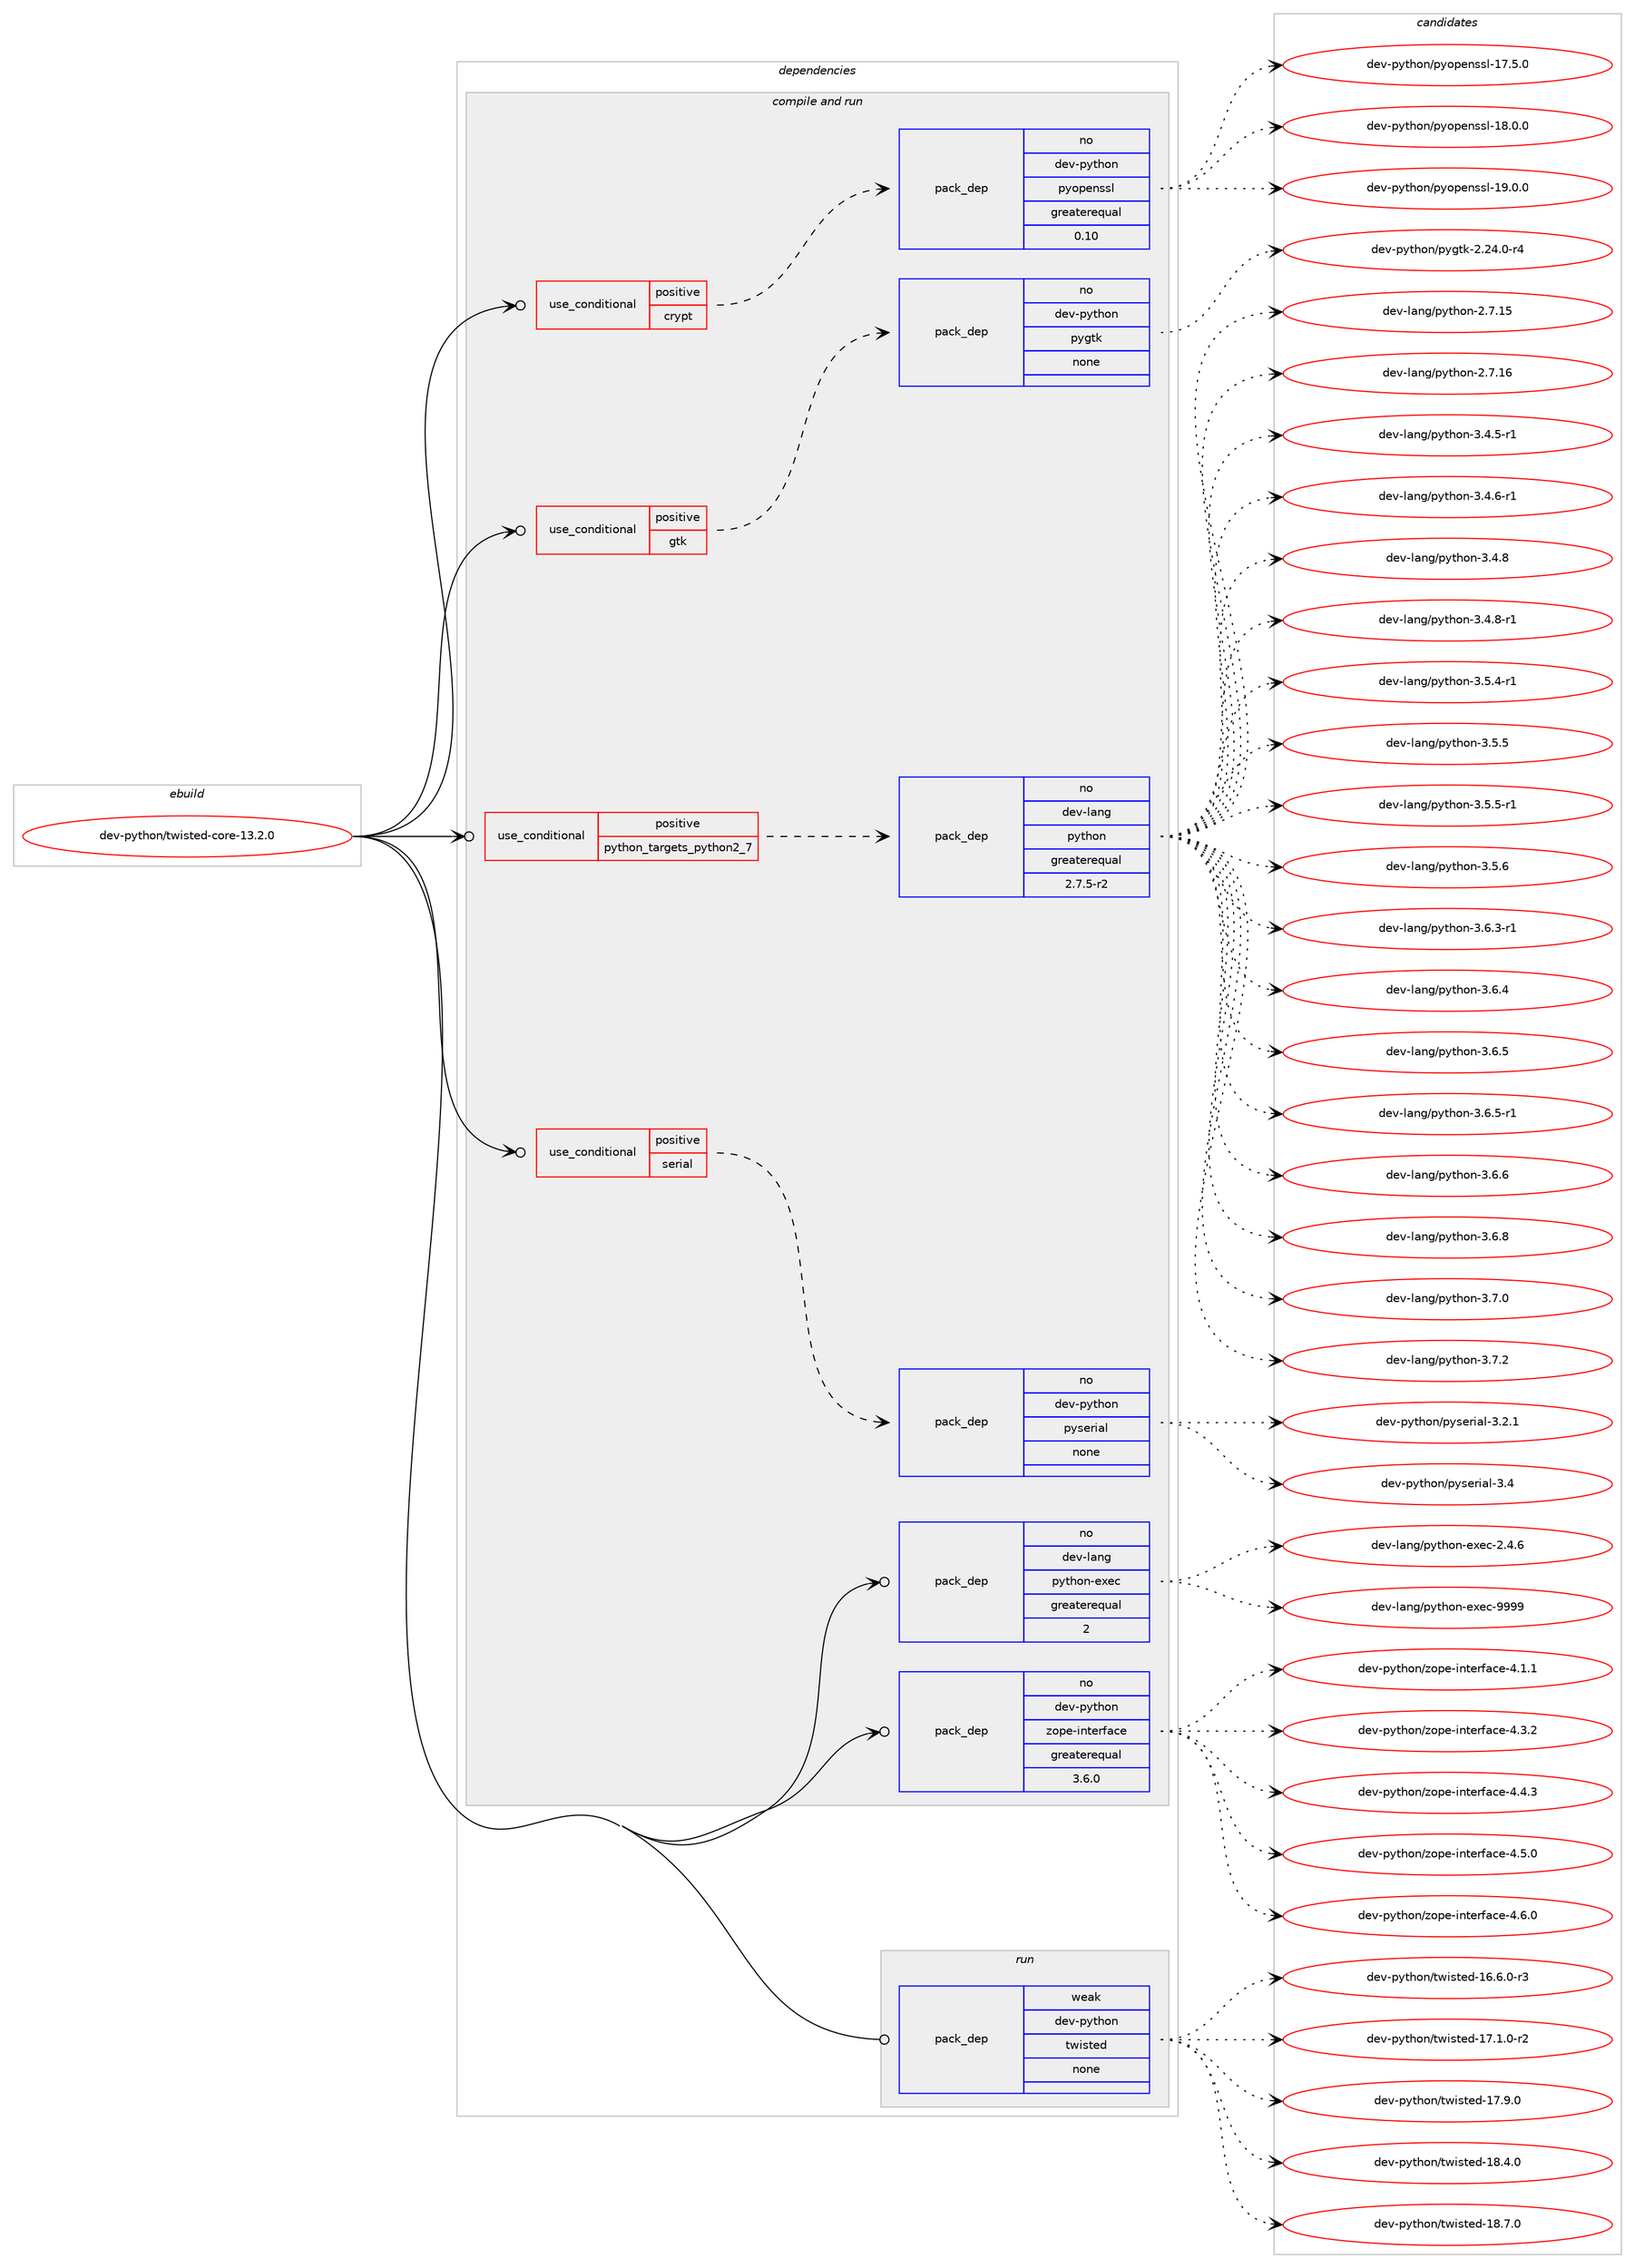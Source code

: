 digraph prolog {

# *************
# Graph options
# *************

newrank=true;
concentrate=true;
compound=true;
graph [rankdir=LR,fontname=Helvetica,fontsize=10,ranksep=1.5];#, ranksep=2.5, nodesep=0.2];
edge  [arrowhead=vee];
node  [fontname=Helvetica,fontsize=10];

# **********
# The ebuild
# **********

subgraph cluster_leftcol {
color=gray;
rank=same;
label=<<i>ebuild</i>>;
id [label="dev-python/twisted-core-13.2.0", color=red, width=4, href="../dev-python/twisted-core-13.2.0.svg"];
}

# ****************
# The dependencies
# ****************

subgraph cluster_midcol {
color=gray;
label=<<i>dependencies</i>>;
subgraph cluster_compile {
fillcolor="#eeeeee";
style=filled;
label=<<i>compile</i>>;
}
subgraph cluster_compileandrun {
fillcolor="#eeeeee";
style=filled;
label=<<i>compile and run</i>>;
subgraph cond386096 {
dependency1445764 [label=<<TABLE BORDER="0" CELLBORDER="1" CELLSPACING="0" CELLPADDING="4"><TR><TD ROWSPAN="3" CELLPADDING="10">use_conditional</TD></TR><TR><TD>positive</TD></TR><TR><TD>crypt</TD></TR></TABLE>>, shape=none, color=red];
subgraph pack1036305 {
dependency1445765 [label=<<TABLE BORDER="0" CELLBORDER="1" CELLSPACING="0" CELLPADDING="4" WIDTH="220"><TR><TD ROWSPAN="6" CELLPADDING="30">pack_dep</TD></TR><TR><TD WIDTH="110">no</TD></TR><TR><TD>dev-python</TD></TR><TR><TD>pyopenssl</TD></TR><TR><TD>greaterequal</TD></TR><TR><TD>0.10</TD></TR></TABLE>>, shape=none, color=blue];
}
dependency1445764:e -> dependency1445765:w [weight=20,style="dashed",arrowhead="vee"];
}
id:e -> dependency1445764:w [weight=20,style="solid",arrowhead="odotvee"];
subgraph cond386097 {
dependency1445766 [label=<<TABLE BORDER="0" CELLBORDER="1" CELLSPACING="0" CELLPADDING="4"><TR><TD ROWSPAN="3" CELLPADDING="10">use_conditional</TD></TR><TR><TD>positive</TD></TR><TR><TD>gtk</TD></TR></TABLE>>, shape=none, color=red];
subgraph pack1036306 {
dependency1445767 [label=<<TABLE BORDER="0" CELLBORDER="1" CELLSPACING="0" CELLPADDING="4" WIDTH="220"><TR><TD ROWSPAN="6" CELLPADDING="30">pack_dep</TD></TR><TR><TD WIDTH="110">no</TD></TR><TR><TD>dev-python</TD></TR><TR><TD>pygtk</TD></TR><TR><TD>none</TD></TR><TR><TD></TD></TR></TABLE>>, shape=none, color=blue];
}
dependency1445766:e -> dependency1445767:w [weight=20,style="dashed",arrowhead="vee"];
}
id:e -> dependency1445766:w [weight=20,style="solid",arrowhead="odotvee"];
subgraph cond386098 {
dependency1445768 [label=<<TABLE BORDER="0" CELLBORDER="1" CELLSPACING="0" CELLPADDING="4"><TR><TD ROWSPAN="3" CELLPADDING="10">use_conditional</TD></TR><TR><TD>positive</TD></TR><TR><TD>python_targets_python2_7</TD></TR></TABLE>>, shape=none, color=red];
subgraph pack1036307 {
dependency1445769 [label=<<TABLE BORDER="0" CELLBORDER="1" CELLSPACING="0" CELLPADDING="4" WIDTH="220"><TR><TD ROWSPAN="6" CELLPADDING="30">pack_dep</TD></TR><TR><TD WIDTH="110">no</TD></TR><TR><TD>dev-lang</TD></TR><TR><TD>python</TD></TR><TR><TD>greaterequal</TD></TR><TR><TD>2.7.5-r2</TD></TR></TABLE>>, shape=none, color=blue];
}
dependency1445768:e -> dependency1445769:w [weight=20,style="dashed",arrowhead="vee"];
}
id:e -> dependency1445768:w [weight=20,style="solid",arrowhead="odotvee"];
subgraph cond386099 {
dependency1445770 [label=<<TABLE BORDER="0" CELLBORDER="1" CELLSPACING="0" CELLPADDING="4"><TR><TD ROWSPAN="3" CELLPADDING="10">use_conditional</TD></TR><TR><TD>positive</TD></TR><TR><TD>serial</TD></TR></TABLE>>, shape=none, color=red];
subgraph pack1036308 {
dependency1445771 [label=<<TABLE BORDER="0" CELLBORDER="1" CELLSPACING="0" CELLPADDING="4" WIDTH="220"><TR><TD ROWSPAN="6" CELLPADDING="30">pack_dep</TD></TR><TR><TD WIDTH="110">no</TD></TR><TR><TD>dev-python</TD></TR><TR><TD>pyserial</TD></TR><TR><TD>none</TD></TR><TR><TD></TD></TR></TABLE>>, shape=none, color=blue];
}
dependency1445770:e -> dependency1445771:w [weight=20,style="dashed",arrowhead="vee"];
}
id:e -> dependency1445770:w [weight=20,style="solid",arrowhead="odotvee"];
subgraph pack1036309 {
dependency1445772 [label=<<TABLE BORDER="0" CELLBORDER="1" CELLSPACING="0" CELLPADDING="4" WIDTH="220"><TR><TD ROWSPAN="6" CELLPADDING="30">pack_dep</TD></TR><TR><TD WIDTH="110">no</TD></TR><TR><TD>dev-lang</TD></TR><TR><TD>python-exec</TD></TR><TR><TD>greaterequal</TD></TR><TR><TD>2</TD></TR></TABLE>>, shape=none, color=blue];
}
id:e -> dependency1445772:w [weight=20,style="solid",arrowhead="odotvee"];
subgraph pack1036310 {
dependency1445773 [label=<<TABLE BORDER="0" CELLBORDER="1" CELLSPACING="0" CELLPADDING="4" WIDTH="220"><TR><TD ROWSPAN="6" CELLPADDING="30">pack_dep</TD></TR><TR><TD WIDTH="110">no</TD></TR><TR><TD>dev-python</TD></TR><TR><TD>zope-interface</TD></TR><TR><TD>greaterequal</TD></TR><TR><TD>3.6.0</TD></TR></TABLE>>, shape=none, color=blue];
}
id:e -> dependency1445773:w [weight=20,style="solid",arrowhead="odotvee"];
}
subgraph cluster_run {
fillcolor="#eeeeee";
style=filled;
label=<<i>run</i>>;
subgraph pack1036311 {
dependency1445774 [label=<<TABLE BORDER="0" CELLBORDER="1" CELLSPACING="0" CELLPADDING="4" WIDTH="220"><TR><TD ROWSPAN="6" CELLPADDING="30">pack_dep</TD></TR><TR><TD WIDTH="110">weak</TD></TR><TR><TD>dev-python</TD></TR><TR><TD>twisted</TD></TR><TR><TD>none</TD></TR><TR><TD></TD></TR></TABLE>>, shape=none, color=blue];
}
id:e -> dependency1445774:w [weight=20,style="solid",arrowhead="odot"];
}
}

# **************
# The candidates
# **************

subgraph cluster_choices {
rank=same;
color=gray;
label=<<i>candidates</i>>;

subgraph choice1036305 {
color=black;
nodesep=1;
choice100101118451121211161041111104711212111111210111011511510845495546534648 [label="dev-python/pyopenssl-17.5.0", color=red, width=4,href="../dev-python/pyopenssl-17.5.0.svg"];
choice100101118451121211161041111104711212111111210111011511510845495646484648 [label="dev-python/pyopenssl-18.0.0", color=red, width=4,href="../dev-python/pyopenssl-18.0.0.svg"];
choice100101118451121211161041111104711212111111210111011511510845495746484648 [label="dev-python/pyopenssl-19.0.0", color=red, width=4,href="../dev-python/pyopenssl-19.0.0.svg"];
dependency1445765:e -> choice100101118451121211161041111104711212111111210111011511510845495546534648:w [style=dotted,weight="100"];
dependency1445765:e -> choice100101118451121211161041111104711212111111210111011511510845495646484648:w [style=dotted,weight="100"];
dependency1445765:e -> choice100101118451121211161041111104711212111111210111011511510845495746484648:w [style=dotted,weight="100"];
}
subgraph choice1036306 {
color=black;
nodesep=1;
choice1001011184511212111610411111047112121103116107455046505246484511452 [label="dev-python/pygtk-2.24.0-r4", color=red, width=4,href="../dev-python/pygtk-2.24.0-r4.svg"];
dependency1445767:e -> choice1001011184511212111610411111047112121103116107455046505246484511452:w [style=dotted,weight="100"];
}
subgraph choice1036307 {
color=black;
nodesep=1;
choice10010111845108971101034711212111610411111045504655464953 [label="dev-lang/python-2.7.15", color=red, width=4,href="../dev-lang/python-2.7.15.svg"];
choice10010111845108971101034711212111610411111045504655464954 [label="dev-lang/python-2.7.16", color=red, width=4,href="../dev-lang/python-2.7.16.svg"];
choice1001011184510897110103471121211161041111104551465246534511449 [label="dev-lang/python-3.4.5-r1", color=red, width=4,href="../dev-lang/python-3.4.5-r1.svg"];
choice1001011184510897110103471121211161041111104551465246544511449 [label="dev-lang/python-3.4.6-r1", color=red, width=4,href="../dev-lang/python-3.4.6-r1.svg"];
choice100101118451089711010347112121116104111110455146524656 [label="dev-lang/python-3.4.8", color=red, width=4,href="../dev-lang/python-3.4.8.svg"];
choice1001011184510897110103471121211161041111104551465246564511449 [label="dev-lang/python-3.4.8-r1", color=red, width=4,href="../dev-lang/python-3.4.8-r1.svg"];
choice1001011184510897110103471121211161041111104551465346524511449 [label="dev-lang/python-3.5.4-r1", color=red, width=4,href="../dev-lang/python-3.5.4-r1.svg"];
choice100101118451089711010347112121116104111110455146534653 [label="dev-lang/python-3.5.5", color=red, width=4,href="../dev-lang/python-3.5.5.svg"];
choice1001011184510897110103471121211161041111104551465346534511449 [label="dev-lang/python-3.5.5-r1", color=red, width=4,href="../dev-lang/python-3.5.5-r1.svg"];
choice100101118451089711010347112121116104111110455146534654 [label="dev-lang/python-3.5.6", color=red, width=4,href="../dev-lang/python-3.5.6.svg"];
choice1001011184510897110103471121211161041111104551465446514511449 [label="dev-lang/python-3.6.3-r1", color=red, width=4,href="../dev-lang/python-3.6.3-r1.svg"];
choice100101118451089711010347112121116104111110455146544652 [label="dev-lang/python-3.6.4", color=red, width=4,href="../dev-lang/python-3.6.4.svg"];
choice100101118451089711010347112121116104111110455146544653 [label="dev-lang/python-3.6.5", color=red, width=4,href="../dev-lang/python-3.6.5.svg"];
choice1001011184510897110103471121211161041111104551465446534511449 [label="dev-lang/python-3.6.5-r1", color=red, width=4,href="../dev-lang/python-3.6.5-r1.svg"];
choice100101118451089711010347112121116104111110455146544654 [label="dev-lang/python-3.6.6", color=red, width=4,href="../dev-lang/python-3.6.6.svg"];
choice100101118451089711010347112121116104111110455146544656 [label="dev-lang/python-3.6.8", color=red, width=4,href="../dev-lang/python-3.6.8.svg"];
choice100101118451089711010347112121116104111110455146554648 [label="dev-lang/python-3.7.0", color=red, width=4,href="../dev-lang/python-3.7.0.svg"];
choice100101118451089711010347112121116104111110455146554650 [label="dev-lang/python-3.7.2", color=red, width=4,href="../dev-lang/python-3.7.2.svg"];
dependency1445769:e -> choice10010111845108971101034711212111610411111045504655464953:w [style=dotted,weight="100"];
dependency1445769:e -> choice10010111845108971101034711212111610411111045504655464954:w [style=dotted,weight="100"];
dependency1445769:e -> choice1001011184510897110103471121211161041111104551465246534511449:w [style=dotted,weight="100"];
dependency1445769:e -> choice1001011184510897110103471121211161041111104551465246544511449:w [style=dotted,weight="100"];
dependency1445769:e -> choice100101118451089711010347112121116104111110455146524656:w [style=dotted,weight="100"];
dependency1445769:e -> choice1001011184510897110103471121211161041111104551465246564511449:w [style=dotted,weight="100"];
dependency1445769:e -> choice1001011184510897110103471121211161041111104551465346524511449:w [style=dotted,weight="100"];
dependency1445769:e -> choice100101118451089711010347112121116104111110455146534653:w [style=dotted,weight="100"];
dependency1445769:e -> choice1001011184510897110103471121211161041111104551465346534511449:w [style=dotted,weight="100"];
dependency1445769:e -> choice100101118451089711010347112121116104111110455146534654:w [style=dotted,weight="100"];
dependency1445769:e -> choice1001011184510897110103471121211161041111104551465446514511449:w [style=dotted,weight="100"];
dependency1445769:e -> choice100101118451089711010347112121116104111110455146544652:w [style=dotted,weight="100"];
dependency1445769:e -> choice100101118451089711010347112121116104111110455146544653:w [style=dotted,weight="100"];
dependency1445769:e -> choice1001011184510897110103471121211161041111104551465446534511449:w [style=dotted,weight="100"];
dependency1445769:e -> choice100101118451089711010347112121116104111110455146544654:w [style=dotted,weight="100"];
dependency1445769:e -> choice100101118451089711010347112121116104111110455146544656:w [style=dotted,weight="100"];
dependency1445769:e -> choice100101118451089711010347112121116104111110455146554648:w [style=dotted,weight="100"];
dependency1445769:e -> choice100101118451089711010347112121116104111110455146554650:w [style=dotted,weight="100"];
}
subgraph choice1036308 {
color=black;
nodesep=1;
choice100101118451121211161041111104711212111510111410597108455146504649 [label="dev-python/pyserial-3.2.1", color=red, width=4,href="../dev-python/pyserial-3.2.1.svg"];
choice10010111845112121116104111110471121211151011141059710845514652 [label="dev-python/pyserial-3.4", color=red, width=4,href="../dev-python/pyserial-3.4.svg"];
dependency1445771:e -> choice100101118451121211161041111104711212111510111410597108455146504649:w [style=dotted,weight="100"];
dependency1445771:e -> choice10010111845112121116104111110471121211151011141059710845514652:w [style=dotted,weight="100"];
}
subgraph choice1036309 {
color=black;
nodesep=1;
choice1001011184510897110103471121211161041111104510112010199455046524654 [label="dev-lang/python-exec-2.4.6", color=red, width=4,href="../dev-lang/python-exec-2.4.6.svg"];
choice10010111845108971101034711212111610411111045101120101994557575757 [label="dev-lang/python-exec-9999", color=red, width=4,href="../dev-lang/python-exec-9999.svg"];
dependency1445772:e -> choice1001011184510897110103471121211161041111104510112010199455046524654:w [style=dotted,weight="100"];
dependency1445772:e -> choice10010111845108971101034711212111610411111045101120101994557575757:w [style=dotted,weight="100"];
}
subgraph choice1036310 {
color=black;
nodesep=1;
choice1001011184511212111610411111047122111112101451051101161011141029799101455246494649 [label="dev-python/zope-interface-4.1.1", color=red, width=4,href="../dev-python/zope-interface-4.1.1.svg"];
choice1001011184511212111610411111047122111112101451051101161011141029799101455246514650 [label="dev-python/zope-interface-4.3.2", color=red, width=4,href="../dev-python/zope-interface-4.3.2.svg"];
choice1001011184511212111610411111047122111112101451051101161011141029799101455246524651 [label="dev-python/zope-interface-4.4.3", color=red, width=4,href="../dev-python/zope-interface-4.4.3.svg"];
choice1001011184511212111610411111047122111112101451051101161011141029799101455246534648 [label="dev-python/zope-interface-4.5.0", color=red, width=4,href="../dev-python/zope-interface-4.5.0.svg"];
choice1001011184511212111610411111047122111112101451051101161011141029799101455246544648 [label="dev-python/zope-interface-4.6.0", color=red, width=4,href="../dev-python/zope-interface-4.6.0.svg"];
dependency1445773:e -> choice1001011184511212111610411111047122111112101451051101161011141029799101455246494649:w [style=dotted,weight="100"];
dependency1445773:e -> choice1001011184511212111610411111047122111112101451051101161011141029799101455246514650:w [style=dotted,weight="100"];
dependency1445773:e -> choice1001011184511212111610411111047122111112101451051101161011141029799101455246524651:w [style=dotted,weight="100"];
dependency1445773:e -> choice1001011184511212111610411111047122111112101451051101161011141029799101455246534648:w [style=dotted,weight="100"];
dependency1445773:e -> choice1001011184511212111610411111047122111112101451051101161011141029799101455246544648:w [style=dotted,weight="100"];
}
subgraph choice1036311 {
color=black;
nodesep=1;
choice1001011184511212111610411111047116119105115116101100454954465446484511451 [label="dev-python/twisted-16.6.0-r3", color=red, width=4,href="../dev-python/twisted-16.6.0-r3.svg"];
choice1001011184511212111610411111047116119105115116101100454955464946484511450 [label="dev-python/twisted-17.1.0-r2", color=red, width=4,href="../dev-python/twisted-17.1.0-r2.svg"];
choice100101118451121211161041111104711611910511511610110045495546574648 [label="dev-python/twisted-17.9.0", color=red, width=4,href="../dev-python/twisted-17.9.0.svg"];
choice100101118451121211161041111104711611910511511610110045495646524648 [label="dev-python/twisted-18.4.0", color=red, width=4,href="../dev-python/twisted-18.4.0.svg"];
choice100101118451121211161041111104711611910511511610110045495646554648 [label="dev-python/twisted-18.7.0", color=red, width=4,href="../dev-python/twisted-18.7.0.svg"];
dependency1445774:e -> choice1001011184511212111610411111047116119105115116101100454954465446484511451:w [style=dotted,weight="100"];
dependency1445774:e -> choice1001011184511212111610411111047116119105115116101100454955464946484511450:w [style=dotted,weight="100"];
dependency1445774:e -> choice100101118451121211161041111104711611910511511610110045495546574648:w [style=dotted,weight="100"];
dependency1445774:e -> choice100101118451121211161041111104711611910511511610110045495646524648:w [style=dotted,weight="100"];
dependency1445774:e -> choice100101118451121211161041111104711611910511511610110045495646554648:w [style=dotted,weight="100"];
}
}

}

